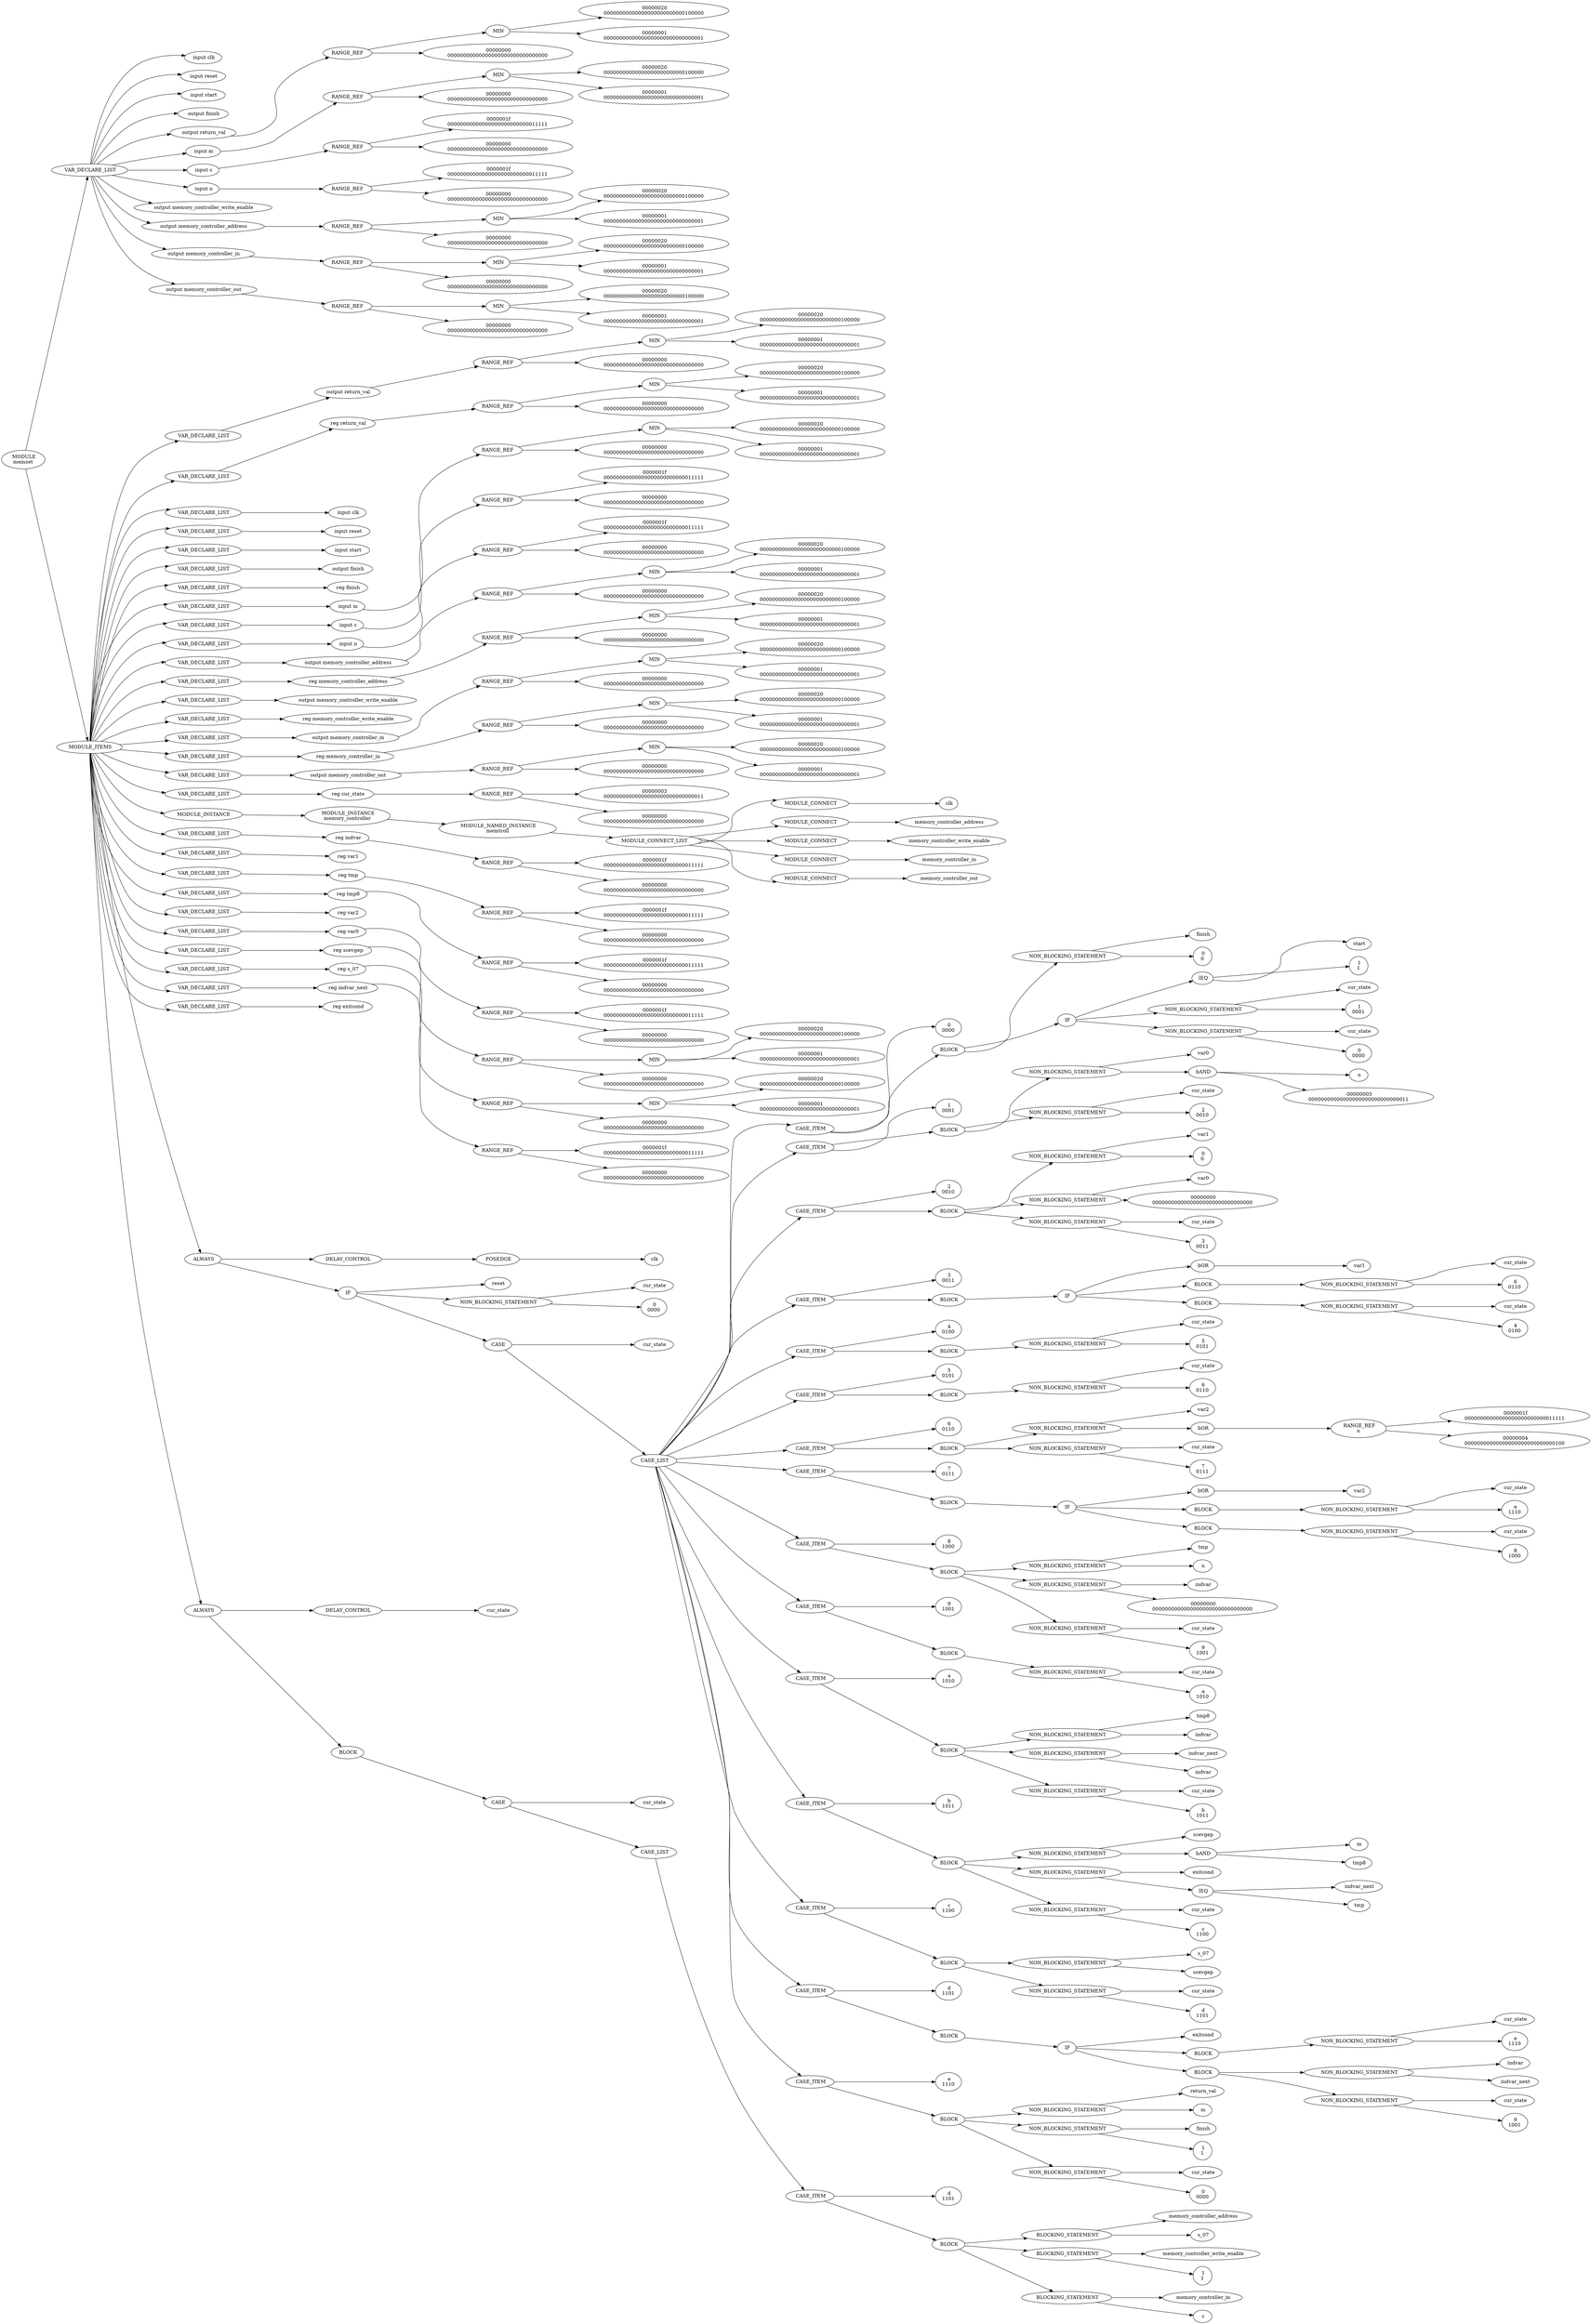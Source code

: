 digraph G {	
rankdir=LR;	
ranksep=.25;
	0 [label=< MODULE<br/>memset>];
	1 [label=< VAR_DECLARE_LIST>];
	0 -> 1;
	2 [label=< input clk>];
	1 -> 2;
	3 [label=< input reset>];
	1 -> 3;
	4 [label=< input start>];
	1 -> 4;
	5 [label=< output finish>];
	1 -> 5;
	6 [label=< output return_val>];
	1 -> 6;
	7 [label=<RANGE_REF>];
	6 -> 7;
	8 [label=< MIN>];
	7 -> 8;
	9 [label=< 00000020<br/>00000000000000000000000000100000>];
	8 -> 9;
	10 [label=< 00000001<br/>00000000000000000000000000000001>];
	8 -> 10;
	11 [label=< 00000000<br/>00000000000000000000000000000000>];
	7 -> 11;
	12 [label=< input m>];
	1 -> 12;
	13 [label=<RANGE_REF>];
	12 -> 13;
	14 [label=< MIN>];
	13 -> 14;
	15 [label=< 00000020<br/>00000000000000000000000000100000>];
	14 -> 15;
	16 [label=< 00000001<br/>00000000000000000000000000000001>];
	14 -> 16;
	17 [label=< 00000000<br/>00000000000000000000000000000000>];
	13 -> 17;
	18 [label=< input c>];
	1 -> 18;
	19 [label=<RANGE_REF>];
	18 -> 19;
	20 [label=< 0000001f<br/>00000000000000000000000000011111>];
	19 -> 20;
	21 [label=< 00000000<br/>00000000000000000000000000000000>];
	19 -> 21;
	22 [label=< input n>];
	1 -> 22;
	23 [label=<RANGE_REF>];
	22 -> 23;
	24 [label=< 0000001f<br/>00000000000000000000000000011111>];
	23 -> 24;
	25 [label=< 00000000<br/>00000000000000000000000000000000>];
	23 -> 25;
	26 [label=< output memory_controller_write_enable>];
	1 -> 26;
	27 [label=< output memory_controller_address>];
	1 -> 27;
	28 [label=<RANGE_REF>];
	27 -> 28;
	29 [label=< MIN>];
	28 -> 29;
	30 [label=< 00000020<br/>00000000000000000000000000100000>];
	29 -> 30;
	31 [label=< 00000001<br/>00000000000000000000000000000001>];
	29 -> 31;
	32 [label=< 00000000<br/>00000000000000000000000000000000>];
	28 -> 32;
	33 [label=< output memory_controller_in>];
	1 -> 33;
	34 [label=<RANGE_REF>];
	33 -> 34;
	35 [label=< MIN>];
	34 -> 35;
	36 [label=< 00000020<br/>00000000000000000000000000100000>];
	35 -> 36;
	37 [label=< 00000001<br/>00000000000000000000000000000001>];
	35 -> 37;
	38 [label=< 00000000<br/>00000000000000000000000000000000>];
	34 -> 38;
	39 [label=< output memory_controller_out>];
	1 -> 39;
	40 [label=<RANGE_REF>];
	39 -> 40;
	41 [label=< MIN>];
	40 -> 41;
	42 [label=< 00000020<br/>00000000000000000000000000100000>];
	41 -> 42;
	43 [label=< 00000001<br/>00000000000000000000000000000001>];
	41 -> 43;
	44 [label=< 00000000<br/>00000000000000000000000000000000>];
	40 -> 44;
	45 [label=< MODULE_ITEMS>];
	0 -> 45;
	46 [label=< VAR_DECLARE_LIST>];
	45 -> 46;
	47 [label=< output return_val>];
	46 -> 47;
	48 [label=<RANGE_REF>];
	47 -> 48;
	49 [label=< MIN>];
	48 -> 49;
	50 [label=< 00000020<br/>00000000000000000000000000100000>];
	49 -> 50;
	51 [label=< 00000001<br/>00000000000000000000000000000001>];
	49 -> 51;
	52 [label=< 00000000<br/>00000000000000000000000000000000>];
	48 -> 52;
	53 [label=< VAR_DECLARE_LIST>];
	45 -> 53;
	54 [label=< reg return_val>];
	53 -> 54;
	55 [label=<RANGE_REF>];
	54 -> 55;
	56 [label=< MIN>];
	55 -> 56;
	57 [label=< 00000020<br/>00000000000000000000000000100000>];
	56 -> 57;
	58 [label=< 00000001<br/>00000000000000000000000000000001>];
	56 -> 58;
	59 [label=< 00000000<br/>00000000000000000000000000000000>];
	55 -> 59;
	60 [label=< VAR_DECLARE_LIST>];
	45 -> 60;
	61 [label=< input clk>];
	60 -> 61;
	62 [label=< VAR_DECLARE_LIST>];
	45 -> 62;
	63 [label=< input reset>];
	62 -> 63;
	64 [label=< VAR_DECLARE_LIST>];
	45 -> 64;
	65 [label=< input start>];
	64 -> 65;
	66 [label=< VAR_DECLARE_LIST>];
	45 -> 66;
	67 [label=< output finish>];
	66 -> 67;
	68 [label=< VAR_DECLARE_LIST>];
	45 -> 68;
	69 [label=< reg finish>];
	68 -> 69;
	70 [label=< VAR_DECLARE_LIST>];
	45 -> 70;
	71 [label=< input m>];
	70 -> 71;
	72 [label=<RANGE_REF>];
	71 -> 72;
	73 [label=< MIN>];
	72 -> 73;
	74 [label=< 00000020<br/>00000000000000000000000000100000>];
	73 -> 74;
	75 [label=< 00000001<br/>00000000000000000000000000000001>];
	73 -> 75;
	76 [label=< 00000000<br/>00000000000000000000000000000000>];
	72 -> 76;
	77 [label=< VAR_DECLARE_LIST>];
	45 -> 77;
	78 [label=< input c>];
	77 -> 78;
	79 [label=<RANGE_REF>];
	78 -> 79;
	80 [label=< 0000001f<br/>00000000000000000000000000011111>];
	79 -> 80;
	81 [label=< 00000000<br/>00000000000000000000000000000000>];
	79 -> 81;
	82 [label=< VAR_DECLARE_LIST>];
	45 -> 82;
	83 [label=< input n>];
	82 -> 83;
	84 [label=<RANGE_REF>];
	83 -> 84;
	85 [label=< 0000001f<br/>00000000000000000000000000011111>];
	84 -> 85;
	86 [label=< 00000000<br/>00000000000000000000000000000000>];
	84 -> 86;
	87 [label=< VAR_DECLARE_LIST>];
	45 -> 87;
	88 [label=< output memory_controller_address>];
	87 -> 88;
	89 [label=<RANGE_REF>];
	88 -> 89;
	90 [label=< MIN>];
	89 -> 90;
	91 [label=< 00000020<br/>00000000000000000000000000100000>];
	90 -> 91;
	92 [label=< 00000001<br/>00000000000000000000000000000001>];
	90 -> 92;
	93 [label=< 00000000<br/>00000000000000000000000000000000>];
	89 -> 93;
	94 [label=< VAR_DECLARE_LIST>];
	45 -> 94;
	95 [label=< reg memory_controller_address>];
	94 -> 95;
	96 [label=<RANGE_REF>];
	95 -> 96;
	97 [label=< MIN>];
	96 -> 97;
	98 [label=< 00000020<br/>00000000000000000000000000100000>];
	97 -> 98;
	99 [label=< 00000001<br/>00000000000000000000000000000001>];
	97 -> 99;
	100 [label=< 00000000<br/>00000000000000000000000000000000>];
	96 -> 100;
	101 [label=< VAR_DECLARE_LIST>];
	45 -> 101;
	102 [label=< output memory_controller_write_enable>];
	101 -> 102;
	103 [label=< VAR_DECLARE_LIST>];
	45 -> 103;
	104 [label=< reg memory_controller_write_enable>];
	103 -> 104;
	105 [label=< VAR_DECLARE_LIST>];
	45 -> 105;
	106 [label=< output memory_controller_in>];
	105 -> 106;
	107 [label=<RANGE_REF>];
	106 -> 107;
	108 [label=< MIN>];
	107 -> 108;
	109 [label=< 00000020<br/>00000000000000000000000000100000>];
	108 -> 109;
	110 [label=< 00000001<br/>00000000000000000000000000000001>];
	108 -> 110;
	111 [label=< 00000000<br/>00000000000000000000000000000000>];
	107 -> 111;
	112 [label=< VAR_DECLARE_LIST>];
	45 -> 112;
	113 [label=< reg memory_controller_in>];
	112 -> 113;
	114 [label=<RANGE_REF>];
	113 -> 114;
	115 [label=< MIN>];
	114 -> 115;
	116 [label=< 00000020<br/>00000000000000000000000000100000>];
	115 -> 116;
	117 [label=< 00000001<br/>00000000000000000000000000000001>];
	115 -> 117;
	118 [label=< 00000000<br/>00000000000000000000000000000000>];
	114 -> 118;
	119 [label=< VAR_DECLARE_LIST>];
	45 -> 119;
	120 [label=< output memory_controller_out>];
	119 -> 120;
	121 [label=<RANGE_REF>];
	120 -> 121;
	122 [label=< MIN>];
	121 -> 122;
	123 [label=< 00000020<br/>00000000000000000000000000100000>];
	122 -> 123;
	124 [label=< 00000001<br/>00000000000000000000000000000001>];
	122 -> 124;
	125 [label=< 00000000<br/>00000000000000000000000000000000>];
	121 -> 125;
	126 [label=< VAR_DECLARE_LIST>];
	45 -> 126;
	127 [label=< reg cur_state>];
	126 -> 127;
	128 [label=<RANGE_REF>];
	127 -> 128;
	129 [label=< 00000003<br/>00000000000000000000000000000011>];
	128 -> 129;
	130 [label=< 00000000<br/>00000000000000000000000000000000>];
	128 -> 130;
	131 [label=< MODULE_INSTANCE>];
	45 -> 131;
	132 [label=< MODULE_INSTANCE<br/>memory_controller>];
	131 -> 132;
	133 [label=< MODULE_NAMED_INSTANCE<br/>memtroll>];
	132 -> 133;
	134 [label=< MODULE_CONNECT_LIST>];
	133 -> 134;
	135 [label=< MODULE_CONNECT>];
	134 -> 135;
	136 [label=< clk>];
	135 -> 136;
	137 [label=< MODULE_CONNECT>];
	134 -> 137;
	138 [label=< memory_controller_address>];
	137 -> 138;
	139 [label=< MODULE_CONNECT>];
	134 -> 139;
	140 [label=< memory_controller_write_enable>];
	139 -> 140;
	141 [label=< MODULE_CONNECT>];
	134 -> 141;
	142 [label=< memory_controller_in>];
	141 -> 142;
	143 [label=< MODULE_CONNECT>];
	134 -> 143;
	144 [label=< memory_controller_out>];
	143 -> 144;
	145 [label=< VAR_DECLARE_LIST>];
	45 -> 145;
	146 [label=< reg indvar>];
	145 -> 146;
	147 [label=<RANGE_REF>];
	146 -> 147;
	148 [label=< 0000001f<br/>00000000000000000000000000011111>];
	147 -> 148;
	149 [label=< 00000000<br/>00000000000000000000000000000000>];
	147 -> 149;
	150 [label=< VAR_DECLARE_LIST>];
	45 -> 150;
	151 [label=< reg var1>];
	150 -> 151;
	152 [label=< VAR_DECLARE_LIST>];
	45 -> 152;
	153 [label=< reg tmp>];
	152 -> 153;
	154 [label=<RANGE_REF>];
	153 -> 154;
	155 [label=< 0000001f<br/>00000000000000000000000000011111>];
	154 -> 155;
	156 [label=< 00000000<br/>00000000000000000000000000000000>];
	154 -> 156;
	157 [label=< VAR_DECLARE_LIST>];
	45 -> 157;
	158 [label=< reg tmp8>];
	157 -> 158;
	159 [label=<RANGE_REF>];
	158 -> 159;
	160 [label=< 0000001f<br/>00000000000000000000000000011111>];
	159 -> 160;
	161 [label=< 00000000<br/>00000000000000000000000000000000>];
	159 -> 161;
	162 [label=< VAR_DECLARE_LIST>];
	45 -> 162;
	163 [label=< reg var2>];
	162 -> 163;
	164 [label=< VAR_DECLARE_LIST>];
	45 -> 164;
	165 [label=< reg var0>];
	164 -> 165;
	166 [label=<RANGE_REF>];
	165 -> 166;
	167 [label=< 0000001f<br/>00000000000000000000000000011111>];
	166 -> 167;
	168 [label=< 00000000<br/>00000000000000000000000000000000>];
	166 -> 168;
	169 [label=< VAR_DECLARE_LIST>];
	45 -> 169;
	170 [label=< reg scevgep>];
	169 -> 170;
	171 [label=<RANGE_REF>];
	170 -> 171;
	172 [label=< MIN>];
	171 -> 172;
	173 [label=< 00000020<br/>00000000000000000000000000100000>];
	172 -> 173;
	174 [label=< 00000001<br/>00000000000000000000000000000001>];
	172 -> 174;
	175 [label=< 00000000<br/>00000000000000000000000000000000>];
	171 -> 175;
	176 [label=< VAR_DECLARE_LIST>];
	45 -> 176;
	177 [label=< reg s_07>];
	176 -> 177;
	178 [label=<RANGE_REF>];
	177 -> 178;
	179 [label=< MIN>];
	178 -> 179;
	180 [label=< 00000020<br/>00000000000000000000000000100000>];
	179 -> 180;
	181 [label=< 00000001<br/>00000000000000000000000000000001>];
	179 -> 181;
	182 [label=< 00000000<br/>00000000000000000000000000000000>];
	178 -> 182;
	183 [label=< VAR_DECLARE_LIST>];
	45 -> 183;
	184 [label=< reg indvar_next>];
	183 -> 184;
	185 [label=<RANGE_REF>];
	184 -> 185;
	186 [label=< 0000001f<br/>00000000000000000000000000011111>];
	185 -> 186;
	187 [label=< 00000000<br/>00000000000000000000000000000000>];
	185 -> 187;
	188 [label=< VAR_DECLARE_LIST>];
	45 -> 188;
	189 [label=< reg exitcond>];
	188 -> 189;
	190 [label=< ALWAYS>];
	45 -> 190;
	191 [label=< DELAY_CONTROL>];
	190 -> 191;
	192 [label=< POSEDGE>];
	191 -> 192;
	193 [label=< clk>];
	192 -> 193;
	194 [label=< IF>];
	190 -> 194;
	195 [label=< reset>];
	194 -> 195;
	196 [label=< NON_BLOCKING_STATEMENT>];
	194 -> 196;
	197 [label=< cur_state>];
	196 -> 197;
	198 [label=< 0<br/>0000>];
	196 -> 198;
	199 [label=< CASE>];
	194 -> 199;
	200 [label=< cur_state>];
	199 -> 200;
	201 [label=< CASE_LIST>];
	199 -> 201;
	202 [label=< CASE_ITEM>];
	201 -> 202;
	203 [label=< 0<br/>0000>];
	202 -> 203;
	204 [label=< BLOCK>];
	202 -> 204;
	205 [label=< NON_BLOCKING_STATEMENT>];
	204 -> 205;
	206 [label=< finish>];
	205 -> 206;
	207 [label=< 0<br/>0>];
	205 -> 207;
	208 [label=< IF>];
	204 -> 208;
	209 [label=< lEQ>];
	208 -> 209;
	210 [label=< start>];
	209 -> 210;
	211 [label=< 1<br/>1>];
	209 -> 211;
	212 [label=< NON_BLOCKING_STATEMENT>];
	208 -> 212;
	213 [label=< cur_state>];
	212 -> 213;
	214 [label=< 1<br/>0001>];
	212 -> 214;
	215 [label=< NON_BLOCKING_STATEMENT>];
	208 -> 215;
	216 [label=< cur_state>];
	215 -> 216;
	217 [label=< 0<br/>0000>];
	215 -> 217;
	218 [label=< CASE_ITEM>];
	201 -> 218;
	219 [label=< 1<br/>0001>];
	218 -> 219;
	220 [label=< BLOCK>];
	218 -> 220;
	221 [label=< NON_BLOCKING_STATEMENT>];
	220 -> 221;
	222 [label=< var0>];
	221 -> 222;
	223 [label=< bAND>];
	221 -> 223;
	224 [label=< n>];
	223 -> 224;
	225 [label=< 00000003<br/>00000000000000000000000000000011>];
	223 -> 225;
	226 [label=< NON_BLOCKING_STATEMENT>];
	220 -> 226;
	227 [label=< cur_state>];
	226 -> 227;
	228 [label=< 2<br/>0010>];
	226 -> 228;
	229 [label=< CASE_ITEM>];
	201 -> 229;
	230 [label=< 2<br/>0010>];
	229 -> 230;
	231 [label=< BLOCK>];
	229 -> 231;
	232 [label=< NON_BLOCKING_STATEMENT>];
	231 -> 232;
	233 [label=< var1>];
	232 -> 233;
	234 [label=< 0<br/>0>];
	232 -> 234;
	235 [label=< NON_BLOCKING_STATEMENT>];
	231 -> 235;
	236 [label=< var0>];
	235 -> 236;
	237 [label=< 00000000<br/>00000000000000000000000000000000>];
	235 -> 237;
	238 [label=< NON_BLOCKING_STATEMENT>];
	231 -> 238;
	239 [label=< cur_state>];
	238 -> 239;
	240 [label=< 3<br/>0011>];
	238 -> 240;
	241 [label=< CASE_ITEM>];
	201 -> 241;
	242 [label=< 3<br/>0011>];
	241 -> 242;
	243 [label=< BLOCK>];
	241 -> 243;
	244 [label=< IF>];
	243 -> 244;
	245 [label=< bOR>];
	244 -> 245;
	246 [label=< var1>];
	245 -> 246;
	247 [label=< BLOCK>];
	244 -> 247;
	248 [label=< NON_BLOCKING_STATEMENT>];
	247 -> 248;
	249 [label=< cur_state>];
	248 -> 249;
	250 [label=< 6<br/>0110>];
	248 -> 250;
	251 [label=< BLOCK>];
	244 -> 251;
	252 [label=< NON_BLOCKING_STATEMENT>];
	251 -> 252;
	253 [label=< cur_state>];
	252 -> 253;
	254 [label=< 4<br/>0100>];
	252 -> 254;
	255 [label=< CASE_ITEM>];
	201 -> 255;
	256 [label=< 4<br/>0100>];
	255 -> 256;
	257 [label=< BLOCK>];
	255 -> 257;
	258 [label=< NON_BLOCKING_STATEMENT>];
	257 -> 258;
	259 [label=< cur_state>];
	258 -> 259;
	260 [label=< 5<br/>0101>];
	258 -> 260;
	261 [label=< CASE_ITEM>];
	201 -> 261;
	262 [label=< 5<br/>0101>];
	261 -> 262;
	263 [label=< BLOCK>];
	261 -> 263;
	264 [label=< NON_BLOCKING_STATEMENT>];
	263 -> 264;
	265 [label=< cur_state>];
	264 -> 265;
	266 [label=< 6<br/>0110>];
	264 -> 266;
	267 [label=< CASE_ITEM>];
	201 -> 267;
	268 [label=< 6<br/>0110>];
	267 -> 268;
	269 [label=< BLOCK>];
	267 -> 269;
	270 [label=< NON_BLOCKING_STATEMENT>];
	269 -> 270;
	271 [label=< var2>];
	270 -> 271;
	272 [label=< bOR>];
	270 -> 272;
	273 [label=< RANGE_REF<br/>n>];
	272 -> 273;
	274 [label=< 0000001f<br/>00000000000000000000000000011111>];
	273 -> 274;
	275 [label=< 00000004<br/>00000000000000000000000000000100>];
	273 -> 275;
	276 [label=< NON_BLOCKING_STATEMENT>];
	269 -> 276;
	277 [label=< cur_state>];
	276 -> 277;
	278 [label=< 7<br/>0111>];
	276 -> 278;
	279 [label=< CASE_ITEM>];
	201 -> 279;
	280 [label=< 7<br/>0111>];
	279 -> 280;
	281 [label=< BLOCK>];
	279 -> 281;
	282 [label=< IF>];
	281 -> 282;
	283 [label=< bOR>];
	282 -> 283;
	284 [label=< var2>];
	283 -> 284;
	285 [label=< BLOCK>];
	282 -> 285;
	286 [label=< NON_BLOCKING_STATEMENT>];
	285 -> 286;
	287 [label=< cur_state>];
	286 -> 287;
	288 [label=< e<br/>1110>];
	286 -> 288;
	289 [label=< BLOCK>];
	282 -> 289;
	290 [label=< NON_BLOCKING_STATEMENT>];
	289 -> 290;
	291 [label=< cur_state>];
	290 -> 291;
	292 [label=< 8<br/>1000>];
	290 -> 292;
	293 [label=< CASE_ITEM>];
	201 -> 293;
	294 [label=< 8<br/>1000>];
	293 -> 294;
	295 [label=< BLOCK>];
	293 -> 295;
	296 [label=< NON_BLOCKING_STATEMENT>];
	295 -> 296;
	297 [label=< tmp>];
	296 -> 297;
	298 [label=< n>];
	296 -> 298;
	299 [label=< NON_BLOCKING_STATEMENT>];
	295 -> 299;
	300 [label=< indvar>];
	299 -> 300;
	301 [label=< 00000000<br/>00000000000000000000000000000000>];
	299 -> 301;
	302 [label=< NON_BLOCKING_STATEMENT>];
	295 -> 302;
	303 [label=< cur_state>];
	302 -> 303;
	304 [label=< 9<br/>1001>];
	302 -> 304;
	305 [label=< CASE_ITEM>];
	201 -> 305;
	306 [label=< 9<br/>1001>];
	305 -> 306;
	307 [label=< BLOCK>];
	305 -> 307;
	308 [label=< NON_BLOCKING_STATEMENT>];
	307 -> 308;
	309 [label=< cur_state>];
	308 -> 309;
	310 [label=< a<br/>1010>];
	308 -> 310;
	311 [label=< CASE_ITEM>];
	201 -> 311;
	312 [label=< a<br/>1010>];
	311 -> 312;
	313 [label=< BLOCK>];
	311 -> 313;
	314 [label=< NON_BLOCKING_STATEMENT>];
	313 -> 314;
	315 [label=< tmp8>];
	314 -> 315;
	316 [label=< indvar>];
	314 -> 316;
	317 [label=< NON_BLOCKING_STATEMENT>];
	313 -> 317;
	318 [label=< indvar_next>];
	317 -> 318;
	319 [label=< indvar>];
	317 -> 319;
	320 [label=< NON_BLOCKING_STATEMENT>];
	313 -> 320;
	321 [label=< cur_state>];
	320 -> 321;
	322 [label=< b<br/>1011>];
	320 -> 322;
	323 [label=< CASE_ITEM>];
	201 -> 323;
	324 [label=< b<br/>1011>];
	323 -> 324;
	325 [label=< BLOCK>];
	323 -> 325;
	326 [label=< NON_BLOCKING_STATEMENT>];
	325 -> 326;
	327 [label=< scevgep>];
	326 -> 327;
	328 [label=< bAND>];
	326 -> 328;
	329 [label=< m>];
	328 -> 329;
	330 [label=< tmp8>];
	328 -> 330;
	331 [label=< NON_BLOCKING_STATEMENT>];
	325 -> 331;
	332 [label=< exitcond>];
	331 -> 332;
	333 [label=< lEQ>];
	331 -> 333;
	334 [label=< indvar_next>];
	333 -> 334;
	335 [label=< tmp>];
	333 -> 335;
	336 [label=< NON_BLOCKING_STATEMENT>];
	325 -> 336;
	337 [label=< cur_state>];
	336 -> 337;
	338 [label=< c<br/>1100>];
	336 -> 338;
	339 [label=< CASE_ITEM>];
	201 -> 339;
	340 [label=< c<br/>1100>];
	339 -> 340;
	341 [label=< BLOCK>];
	339 -> 341;
	342 [label=< NON_BLOCKING_STATEMENT>];
	341 -> 342;
	343 [label=< s_07>];
	342 -> 343;
	344 [label=< scevgep>];
	342 -> 344;
	345 [label=< NON_BLOCKING_STATEMENT>];
	341 -> 345;
	346 [label=< cur_state>];
	345 -> 346;
	347 [label=< d<br/>1101>];
	345 -> 347;
	348 [label=< CASE_ITEM>];
	201 -> 348;
	349 [label=< d<br/>1101>];
	348 -> 349;
	350 [label=< BLOCK>];
	348 -> 350;
	351 [label=< IF>];
	350 -> 351;
	352 [label=< exitcond>];
	351 -> 352;
	353 [label=< BLOCK>];
	351 -> 353;
	354 [label=< NON_BLOCKING_STATEMENT>];
	353 -> 354;
	355 [label=< cur_state>];
	354 -> 355;
	356 [label=< e<br/>1110>];
	354 -> 356;
	357 [label=< BLOCK>];
	351 -> 357;
	358 [label=< NON_BLOCKING_STATEMENT>];
	357 -> 358;
	359 [label=< indvar>];
	358 -> 359;
	360 [label=< indvar_next>];
	358 -> 360;
	361 [label=< NON_BLOCKING_STATEMENT>];
	357 -> 361;
	362 [label=< cur_state>];
	361 -> 362;
	363 [label=< 9<br/>1001>];
	361 -> 363;
	364 [label=< CASE_ITEM>];
	201 -> 364;
	365 [label=< e<br/>1110>];
	364 -> 365;
	366 [label=< BLOCK>];
	364 -> 366;
	367 [label=< NON_BLOCKING_STATEMENT>];
	366 -> 367;
	368 [label=< return_val>];
	367 -> 368;
	369 [label=< m>];
	367 -> 369;
	370 [label=< NON_BLOCKING_STATEMENT>];
	366 -> 370;
	371 [label=< finish>];
	370 -> 371;
	372 [label=< 1<br/>1>];
	370 -> 372;
	373 [label=< NON_BLOCKING_STATEMENT>];
	366 -> 373;
	374 [label=< cur_state>];
	373 -> 374;
	375 [label=< 0<br/>0000>];
	373 -> 375;
	376 [label=< ALWAYS>];
	45 -> 376;
	377 [label=< DELAY_CONTROL>];
	376 -> 377;
	378 [label=< cur_state>];
	377 -> 378;
	379 [label=< BLOCK>];
	376 -> 379;
	380 [label=< CASE>];
	379 -> 380;
	381 [label=< cur_state>];
	380 -> 381;
	382 [label=< CASE_LIST>];
	380 -> 382;
	383 [label=< CASE_ITEM>];
	382 -> 383;
	384 [label=< d<br/>1101>];
	383 -> 384;
	385 [label=< BLOCK>];
	383 -> 385;
	386 [label=< BLOCKING_STATEMENT>];
	385 -> 386;
	387 [label=< memory_controller_address>];
	386 -> 387;
	388 [label=< s_07>];
	386 -> 388;
	389 [label=< BLOCKING_STATEMENT>];
	385 -> 389;
	390 [label=< memory_controller_write_enable>];
	389 -> 390;
	391 [label=< 1<br/>1>];
	389 -> 391;
	392 [label=< BLOCKING_STATEMENT>];
	385 -> 392;
	393 [label=< memory_controller_in>];
	392 -> 393;
	394 [label=< c>];
	392 -> 394;
}
